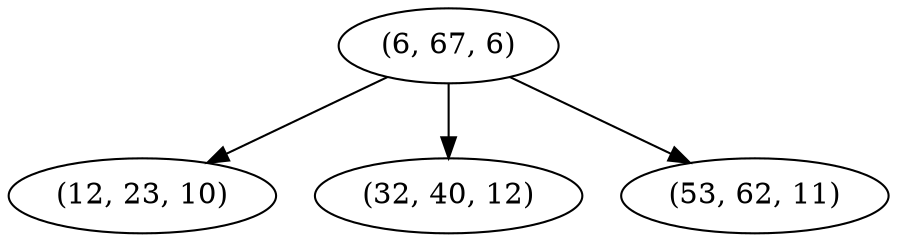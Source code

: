 digraph tree {
    "(6, 67, 6)";
    "(12, 23, 10)";
    "(32, 40, 12)";
    "(53, 62, 11)";
    "(6, 67, 6)" -> "(12, 23, 10)";
    "(6, 67, 6)" -> "(32, 40, 12)";
    "(6, 67, 6)" -> "(53, 62, 11)";
}
